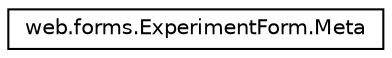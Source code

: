 digraph "Graphical Class Hierarchy"
{
 // LATEX_PDF_SIZE
  edge [fontname="Helvetica",fontsize="10",labelfontname="Helvetica",labelfontsize="10"];
  node [fontname="Helvetica",fontsize="10",shape=record];
  rankdir="LR";
  Node0 [label="web.forms.ExperimentForm.Meta",height=0.2,width=0.4,color="black", fillcolor="white", style="filled",URL="$d1/dba/classweb_1_1forms_1_1ExperimentForm_1_1Meta.html",tooltip=" "];
}
